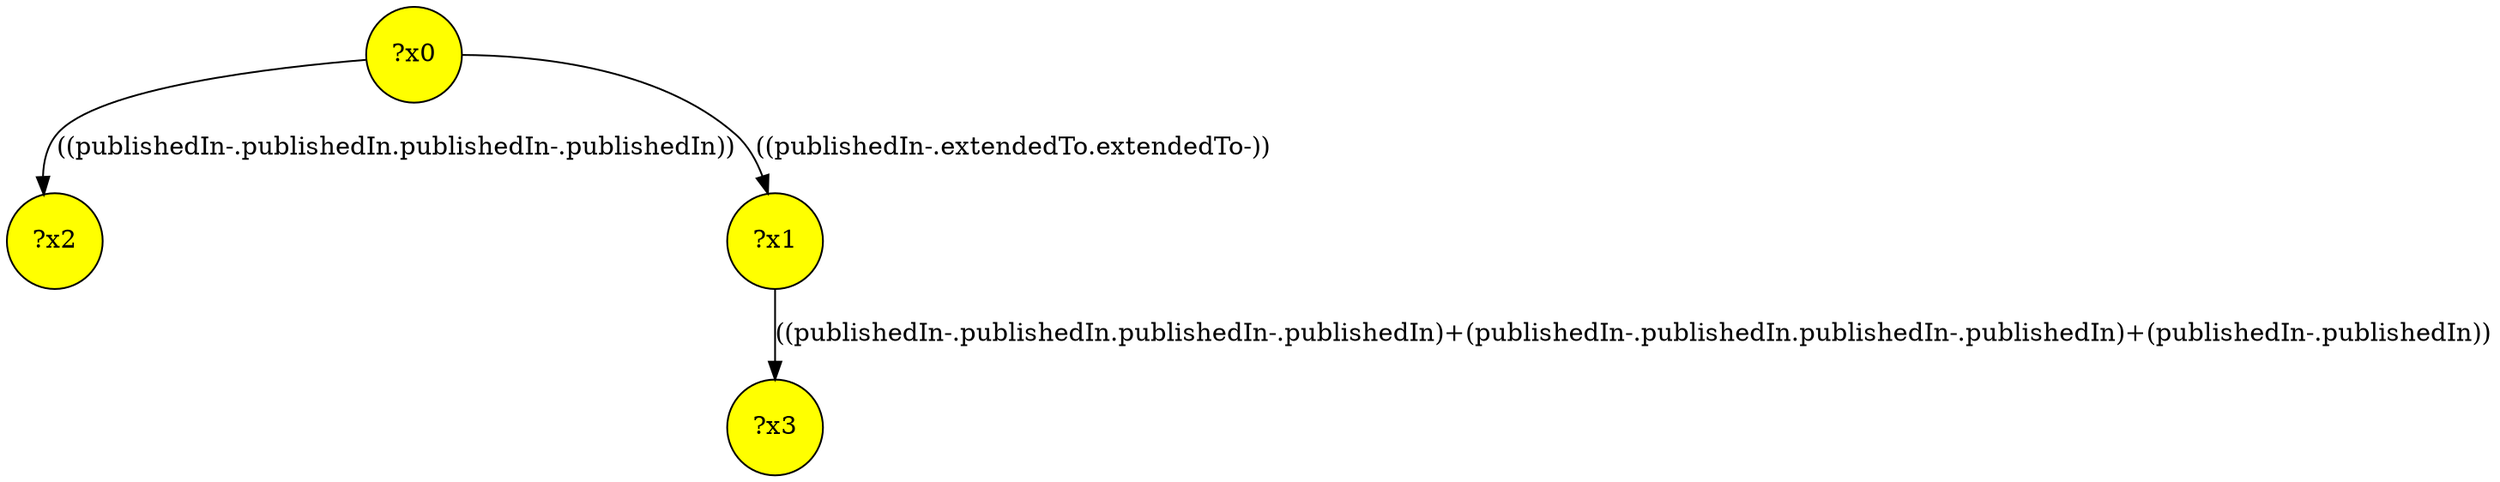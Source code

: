 digraph g {
	x2 [fillcolor="yellow", style="filled," shape=circle, label="?x2"];
	x0 [fillcolor="yellow", style="filled," shape=circle, label="?x0"];
	x3 [fillcolor="yellow", style="filled," shape=circle, label="?x3"];
	x1 [fillcolor="yellow", style="filled," shape=circle, label="?x1"];
	x0 -> x1 [label="((publishedIn-.extendedTo.extendedTo-))"];
	x0 -> x2 [label="((publishedIn-.publishedIn.publishedIn-.publishedIn))"];
	x1 -> x3 [label="((publishedIn-.publishedIn.publishedIn-.publishedIn)+(publishedIn-.publishedIn.publishedIn-.publishedIn)+(publishedIn-.publishedIn))"];
}
